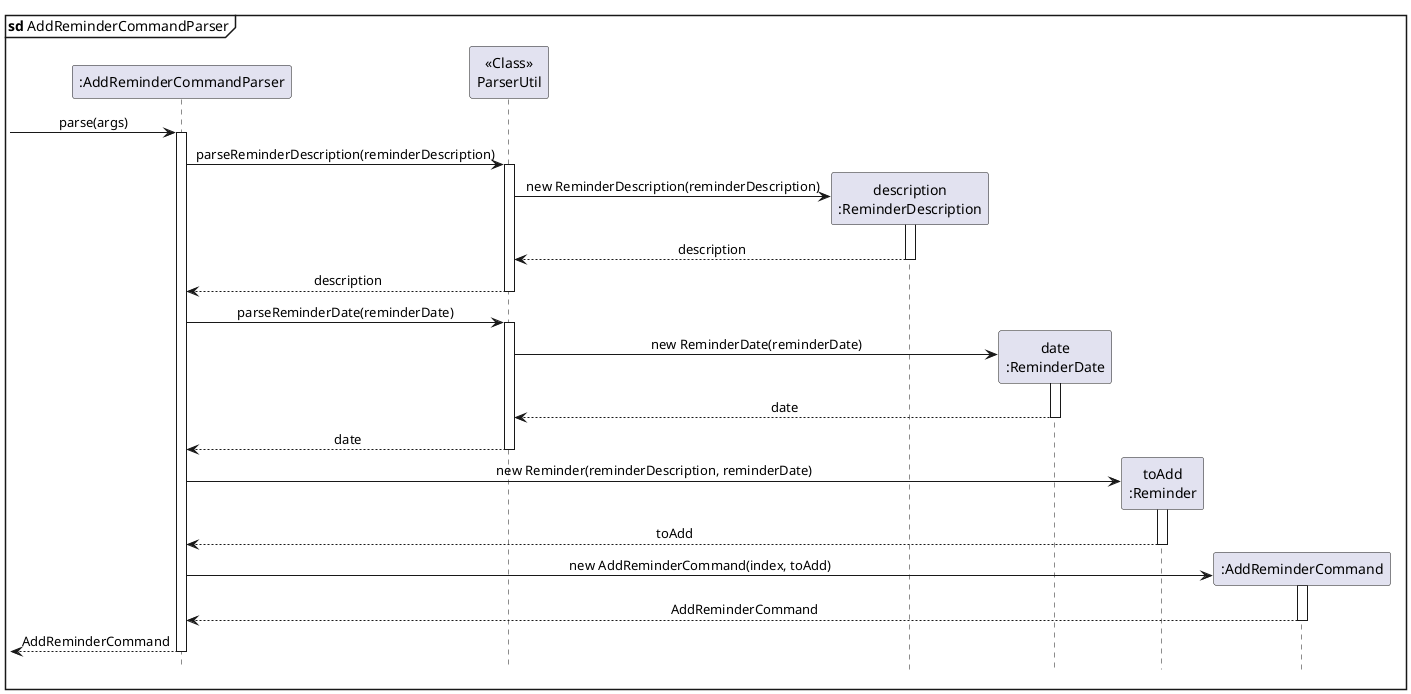 @startuml
'https://plantuml.com/sequence-diagram

mainframe **sd** AddReminderCommandParser
hide footbox

skinparam Sequence {
    MessageAlign center
    BoxFontSize 15
    BoxPadding 0
    BoxFontColor #FFFFFF
    FontName Arial
}

participant ":AddReminderCommandParser" as AddReminderCommandParser
participant "<<Class>>\nParserUtil" as ParserUtil
participant "description\n:ReminderDescription" as ReminderDescription
participant "date\n:ReminderDate" as ReminderDate
participant "toAdd\n:Reminder" as Reminder
participant ":AddReminderCommand" as AddReminderCommand

-> AddReminderCommandParser : parse(args)

activate AddReminderCommandParser
AddReminderCommandParser -> ParserUtil : parseReminderDescription(reminderDescription)
activate ParserUtil

create ReminderDescription
ParserUtil -> ReminderDescription : new ReminderDescription(reminderDescription)
activate ReminderDescription

ReminderDescription --> ParserUtil: description
deactivate ReminderDescription

ParserUtil --> AddReminderCommandParser : description
deactivate ParserUtil

AddReminderCommandParser -> ParserUtil : parseReminderDate(reminderDate)
activate ParserUtil

create ReminderDate
ParserUtil -> ReminderDate : new ReminderDate(reminderDate)
activate ReminderDate

ReminderDate --> ParserUtil : date
deactivate ReminderDate

ParserUtil --> AddReminderCommandParser : date
deactivate ParserUtil

create Reminder
AddReminderCommandParser -> Reminder : new Reminder(reminderDescription, reminderDate)
activate Reminder

Reminder --> AddReminderCommandParser: toAdd
deactivate Reminder

create AddReminderCommand
AddReminderCommandParser -> AddReminderCommand : new AddReminderCommand(index, toAdd)
activate AddReminderCommand

AddReminderCommand --> AddReminderCommandParser : AddReminderCommand
deactivate AddReminderCommand

<-- AddReminderCommandParser : AddReminderCommand
deactivate AddReminderCommandParser

@enduml
